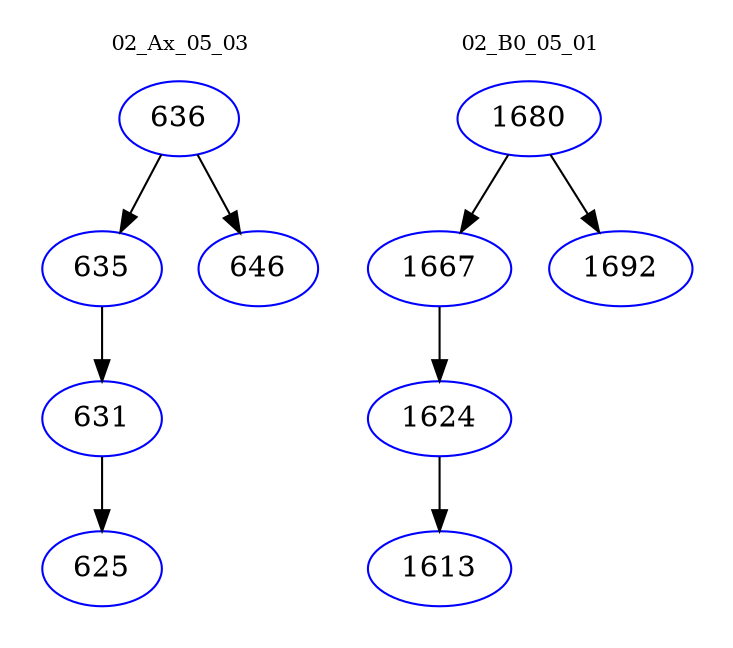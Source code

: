 digraph{
subgraph cluster_0 {
color = white
label = "02_Ax_05_03";
fontsize=10;
T0_636 [label="636", color="blue"]
T0_636 -> T0_635 [color="black"]
T0_635 [label="635", color="blue"]
T0_635 -> T0_631 [color="black"]
T0_631 [label="631", color="blue"]
T0_631 -> T0_625 [color="black"]
T0_625 [label="625", color="blue"]
T0_636 -> T0_646 [color="black"]
T0_646 [label="646", color="blue"]
}
subgraph cluster_1 {
color = white
label = "02_B0_05_01";
fontsize=10;
T1_1680 [label="1680", color="blue"]
T1_1680 -> T1_1667 [color="black"]
T1_1667 [label="1667", color="blue"]
T1_1667 -> T1_1624 [color="black"]
T1_1624 [label="1624", color="blue"]
T1_1624 -> T1_1613 [color="black"]
T1_1613 [label="1613", color="blue"]
T1_1680 -> T1_1692 [color="black"]
T1_1692 [label="1692", color="blue"]
}
}

